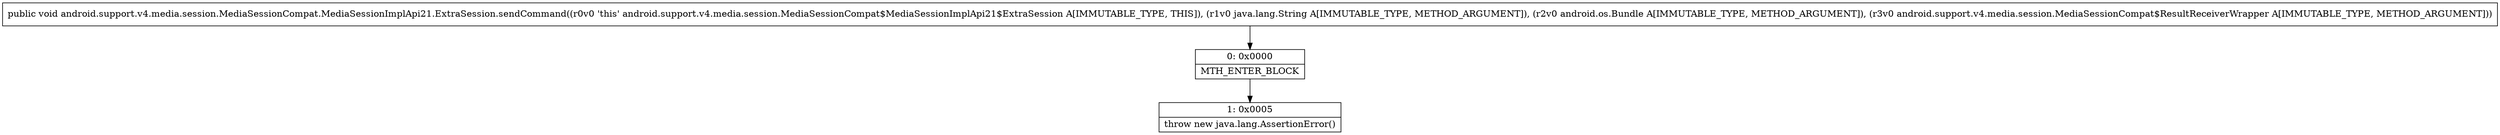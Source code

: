 digraph "CFG forandroid.support.v4.media.session.MediaSessionCompat.MediaSessionImplApi21.ExtraSession.sendCommand(Ljava\/lang\/String;Landroid\/os\/Bundle;Landroid\/support\/v4\/media\/session\/MediaSessionCompat$ResultReceiverWrapper;)V" {
Node_0 [shape=record,label="{0\:\ 0x0000|MTH_ENTER_BLOCK\l}"];
Node_1 [shape=record,label="{1\:\ 0x0005|throw new java.lang.AssertionError()\l}"];
MethodNode[shape=record,label="{public void android.support.v4.media.session.MediaSessionCompat.MediaSessionImplApi21.ExtraSession.sendCommand((r0v0 'this' android.support.v4.media.session.MediaSessionCompat$MediaSessionImplApi21$ExtraSession A[IMMUTABLE_TYPE, THIS]), (r1v0 java.lang.String A[IMMUTABLE_TYPE, METHOD_ARGUMENT]), (r2v0 android.os.Bundle A[IMMUTABLE_TYPE, METHOD_ARGUMENT]), (r3v0 android.support.v4.media.session.MediaSessionCompat$ResultReceiverWrapper A[IMMUTABLE_TYPE, METHOD_ARGUMENT])) }"];
MethodNode -> Node_0;
Node_0 -> Node_1;
}

